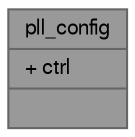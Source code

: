 digraph "pll_config"
{
 // LATEX_PDF_SIZE
  bgcolor="transparent";
  edge [fontname=FreeSans,fontsize=10,labelfontname=FreeSans,labelfontsize=10];
  node [fontname=FreeSans,fontsize=10,shape=box,height=0.2,width=0.4];
  Node1 [shape=record,label="{pll_config\n|+ ctrl\l|}",height=0.2,width=0.4,color="gray40", fillcolor="grey60", style="filled", fontcolor="black",tooltip="Hardware-specific representation of PLL configuration."];
}

